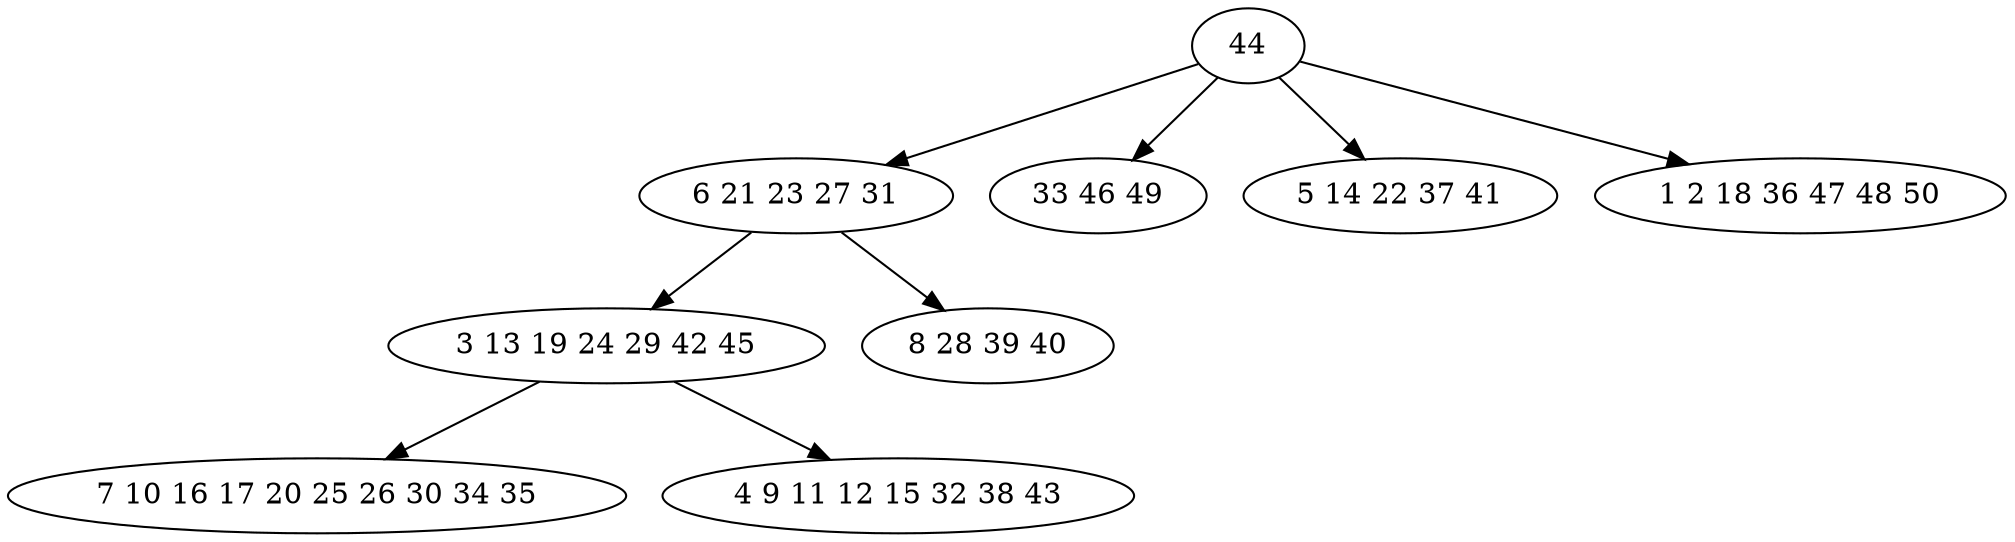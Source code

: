 digraph true_tree {
	"0" -> "1"
	"0" -> "2"
	"1" -> "3"
	"1" -> "4"
	"3" -> "5"
	"3" -> "6"
	"0" -> "7"
	"0" -> "8"
	"0" [label="44"];
	"1" [label="6 21 23 27 31"];
	"2" [label="33 46 49"];
	"3" [label="3 13 19 24 29 42 45"];
	"4" [label="8 28 39 40"];
	"5" [label="7 10 16 17 20 25 26 30 34 35"];
	"6" [label="4 9 11 12 15 32 38 43"];
	"7" [label="5 14 22 37 41"];
	"8" [label="1 2 18 36 47 48 50"];
}
